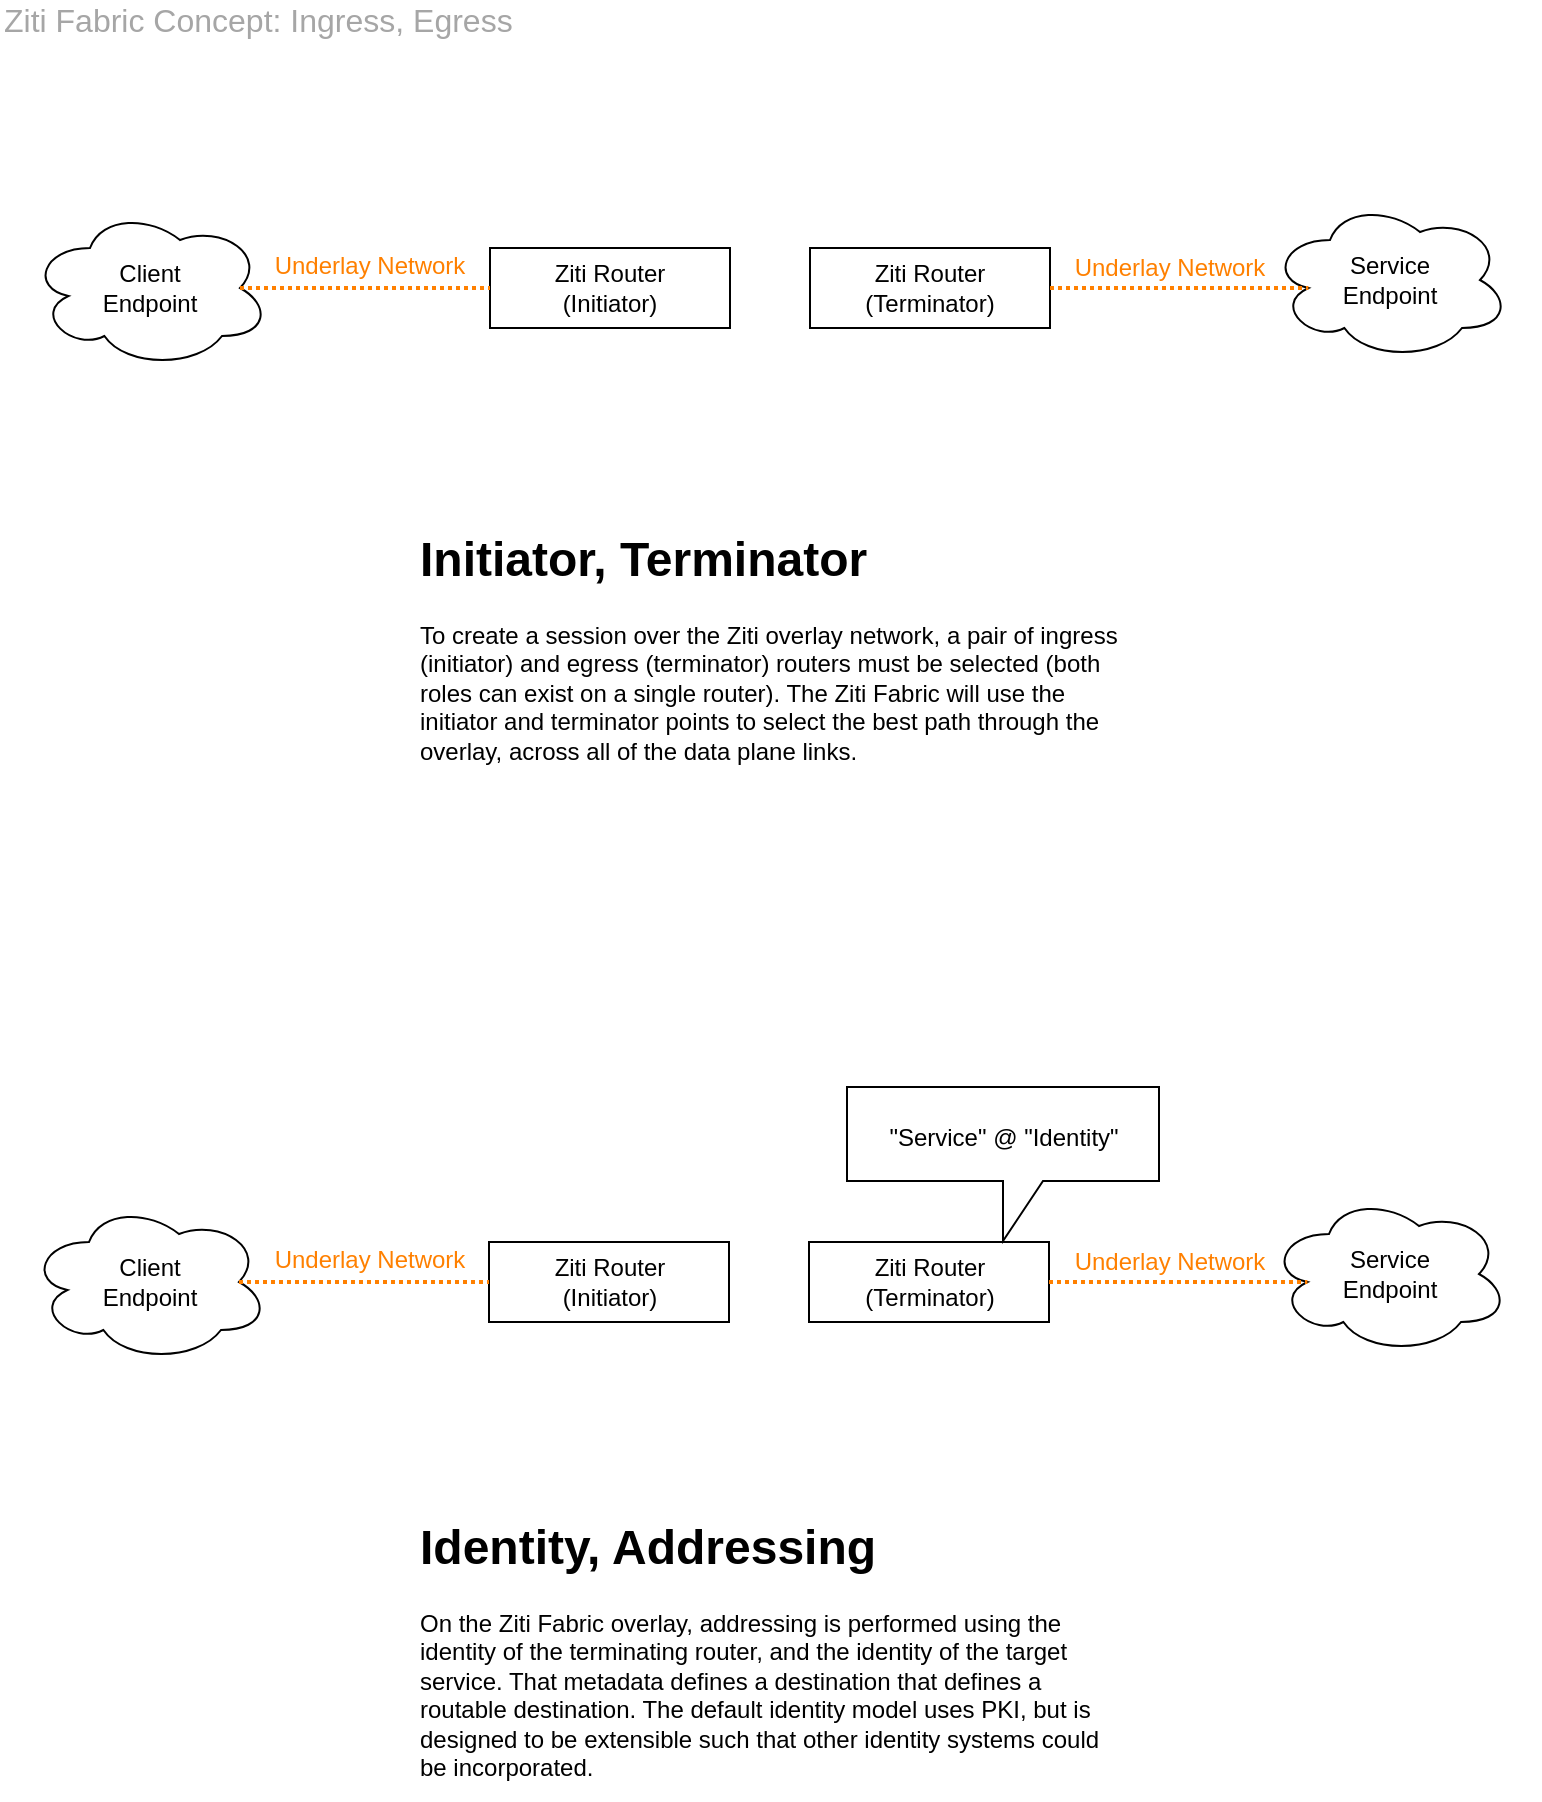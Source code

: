 <mxfile version="13.0.1" type="device"><diagram id="v3f4W1IvNo0uTQD6cOoc" name="Page-1"><mxGraphModel dx="1102" dy="1023" grid="1" gridSize="10" guides="1" tooltips="1" connect="1" arrows="1" fold="1" page="1" pageScale="1" pageWidth="850" pageHeight="1100" math="0" shadow="0"><root><mxCell id="0"/><mxCell id="1" parent="0"/><mxCell id="1NlgD5k2mHTzI6lW9k19-1" value="&lt;span style=&quot;font-size: 16px&quot;&gt;Ziti Fabric Concept: Ingress, Egress&lt;br&gt;&lt;/span&gt;" style="text;html=1;strokeColor=none;fillColor=none;align=left;verticalAlign=middle;whiteSpace=wrap;rounded=0;fontColor=#A6A6A6;" parent="1" vertex="1"><mxGeometry x="40" y="20" width="770" height="20" as="geometry"/></mxCell><mxCell id="1NlgD5k2mHTzI6lW9k19-2" value="Ziti Router&lt;br&gt;(Initiator)" style="rounded=0;whiteSpace=wrap;html=1;" parent="1" vertex="1"><mxGeometry x="285" y="144" width="120" height="40" as="geometry"/></mxCell><mxCell id="1NlgD5k2mHTzI6lW9k19-3" value="Ziti Router&lt;br&gt;(Terminator)" style="rounded=0;whiteSpace=wrap;html=1;" parent="1" vertex="1"><mxGeometry x="445" y="144" width="120" height="40" as="geometry"/></mxCell><mxCell id="1NlgD5k2mHTzI6lW9k19-4" value="&lt;font color=&quot;#000000&quot;&gt;Service&lt;br&gt;Endpoint&lt;/font&gt;&lt;br&gt;" style="ellipse;shape=cloud;whiteSpace=wrap;html=1;fontColor=#82B366;" parent="1" vertex="1"><mxGeometry x="675" y="120" width="120" height="80" as="geometry"/></mxCell><mxCell id="1NlgD5k2mHTzI6lW9k19-5" value="&lt;font color=&quot;#000000&quot;&gt;Client&lt;br&gt;Endpoint&lt;/font&gt;&lt;br&gt;" style="ellipse;shape=cloud;whiteSpace=wrap;html=1;fontColor=#82B366;" parent="1" vertex="1"><mxGeometry x="55" y="124" width="120" height="80" as="geometry"/></mxCell><mxCell id="1NlgD5k2mHTzI6lW9k19-6" value="" style="endArrow=none;dashed=1;html=1;strokeColor=#FF8000;strokeWidth=2;fontColor=#82B366;exitX=0.875;exitY=0.5;exitDx=0;exitDy=0;exitPerimeter=0;entryX=0;entryY=0.5;entryDx=0;entryDy=0;dashPattern=1 1;" parent="1" source="1NlgD5k2mHTzI6lW9k19-5" target="1NlgD5k2mHTzI6lW9k19-2" edge="1"><mxGeometry width="50" height="50" relative="1" as="geometry"><mxPoint x="215" y="254" as="sourcePoint"/><mxPoint x="265" y="204" as="targetPoint"/></mxGeometry></mxCell><mxCell id="1NlgD5k2mHTzI6lW9k19-7" value="" style="endArrow=none;dashed=1;html=1;strokeColor=#FF8000;strokeWidth=2;fontColor=#82B366;exitX=1;exitY=0.5;exitDx=0;exitDy=0;entryX=0.16;entryY=0.55;entryDx=0;entryDy=0;dashPattern=1 1;entryPerimeter=0;" parent="1" source="1NlgD5k2mHTzI6lW9k19-3" target="1NlgD5k2mHTzI6lW9k19-4" edge="1"><mxGeometry width="50" height="50" relative="1" as="geometry"><mxPoint x="605" y="234" as="sourcePoint"/><mxPoint x="730" y="234" as="targetPoint"/></mxGeometry></mxCell><mxCell id="1NlgD5k2mHTzI6lW9k19-8" value="Underlay Network" style="text;html=1;align=center;verticalAlign=middle;whiteSpace=wrap;rounded=0;fontColor=#FF8000;" parent="1" vertex="1"><mxGeometry x="175" y="143" width="100" height="20" as="geometry"/></mxCell><mxCell id="1NlgD5k2mHTzI6lW9k19-9" value="Underlay Network" style="text;html=1;align=center;verticalAlign=middle;whiteSpace=wrap;rounded=0;fontColor=#FF8000;" parent="1" vertex="1"><mxGeometry x="575" y="144" width="100" height="20" as="geometry"/></mxCell><mxCell id="1NlgD5k2mHTzI6lW9k19-10" value="&lt;h1&gt;Initiator, Terminator&lt;/h1&gt;&lt;p&gt;To create a session over the Ziti overlay network, a pair of ingress (initiator) and egress (terminator) routers must be selected (both roles can exist on a single router). The Ziti Fabric will use the initiator and terminator points to select the best path through the overlay, across all of the data plane links.&lt;/p&gt;" style="text;html=1;strokeColor=none;fillColor=none;spacing=5;spacingTop=-20;whiteSpace=wrap;overflow=hidden;rounded=0;" parent="1" vertex="1"><mxGeometry x="245" y="280" width="360" height="130" as="geometry"/></mxCell><mxCell id="1NlgD5k2mHTzI6lW9k19-11" value="Ziti Router&lt;br&gt;(Initiator)" style="rounded=0;whiteSpace=wrap;html=1;" parent="1" vertex="1"><mxGeometry x="284.5" y="641" width="120" height="40" as="geometry"/></mxCell><mxCell id="1NlgD5k2mHTzI6lW9k19-12" value="Ziti Router&lt;br&gt;(Terminator)" style="rounded=0;whiteSpace=wrap;html=1;" parent="1" vertex="1"><mxGeometry x="444.5" y="641" width="120" height="40" as="geometry"/></mxCell><mxCell id="1NlgD5k2mHTzI6lW9k19-13" value="&lt;font color=&quot;#000000&quot;&gt;Service&lt;br&gt;Endpoint&lt;/font&gt;&lt;br&gt;" style="ellipse;shape=cloud;whiteSpace=wrap;html=1;fontColor=#82B366;" parent="1" vertex="1"><mxGeometry x="674.5" y="617" width="120" height="80" as="geometry"/></mxCell><mxCell id="1NlgD5k2mHTzI6lW9k19-14" value="&lt;font color=&quot;#000000&quot;&gt;Client&lt;br&gt;Endpoint&lt;/font&gt;&lt;br&gt;" style="ellipse;shape=cloud;whiteSpace=wrap;html=1;fontColor=#82B366;" parent="1" vertex="1"><mxGeometry x="54.5" y="621" width="120" height="80" as="geometry"/></mxCell><mxCell id="1NlgD5k2mHTzI6lW9k19-15" value="" style="endArrow=none;dashed=1;html=1;strokeColor=#FF8000;strokeWidth=2;fontColor=#82B366;exitX=0.875;exitY=0.5;exitDx=0;exitDy=0;exitPerimeter=0;entryX=0;entryY=0.5;entryDx=0;entryDy=0;dashPattern=1 1;" parent="1" source="1NlgD5k2mHTzI6lW9k19-14" target="1NlgD5k2mHTzI6lW9k19-11" edge="1"><mxGeometry width="50" height="50" relative="1" as="geometry"><mxPoint x="214.5" y="751" as="sourcePoint"/><mxPoint x="264.5" y="701" as="targetPoint"/></mxGeometry></mxCell><mxCell id="1NlgD5k2mHTzI6lW9k19-16" value="" style="endArrow=none;dashed=1;html=1;strokeColor=#FF8000;strokeWidth=2;fontColor=#82B366;exitX=1;exitY=0.5;exitDx=0;exitDy=0;entryX=0.16;entryY=0.55;entryDx=0;entryDy=0;dashPattern=1 1;entryPerimeter=0;" parent="1" source="1NlgD5k2mHTzI6lW9k19-12" target="1NlgD5k2mHTzI6lW9k19-13" edge="1"><mxGeometry width="50" height="50" relative="1" as="geometry"><mxPoint x="604.5" y="731" as="sourcePoint"/><mxPoint x="729.5" y="731" as="targetPoint"/></mxGeometry></mxCell><mxCell id="1NlgD5k2mHTzI6lW9k19-17" value="Underlay Network" style="text;html=1;align=center;verticalAlign=middle;whiteSpace=wrap;rounded=0;fontColor=#FF8000;" parent="1" vertex="1"><mxGeometry x="174.5" y="640" width="100" height="20" as="geometry"/></mxCell><mxCell id="1NlgD5k2mHTzI6lW9k19-18" value="Underlay Network" style="text;html=1;align=center;verticalAlign=middle;whiteSpace=wrap;rounded=0;fontColor=#FF8000;" parent="1" vertex="1"><mxGeometry x="574.5" y="641" width="100" height="20" as="geometry"/></mxCell><mxCell id="1NlgD5k2mHTzI6lW9k19-19" value="&lt;font style=&quot;font-size: 12px&quot;&gt;&quot;Service&quot; @ &quot;Identity&quot;&lt;/font&gt;&lt;br&gt;&lt;div style=&quot;text-align: left&quot;&gt;&lt;/div&gt;" style="shape=callout;whiteSpace=wrap;html=1;perimeter=calloutPerimeter;strokeWidth=1;fontSize=15;" parent="1" vertex="1"><mxGeometry x="463.5" y="563.5" width="156" height="77" as="geometry"/></mxCell><mxCell id="1NlgD5k2mHTzI6lW9k19-20" value="&lt;h1&gt;Identity, Addressing&lt;/h1&gt;&lt;p&gt;On the Ziti Fabric overlay, addressing is performed using the identity of the terminating router, and the identity of the target service. That metadata defines a destination that defines a routable destination. The default identity model uses PKI, but is designed to be extensible such that other identity systems could be incorporated.&lt;/p&gt;" style="text;html=1;strokeColor=none;fillColor=none;spacing=5;spacingTop=-20;whiteSpace=wrap;overflow=hidden;rounded=0;" parent="1" vertex="1"><mxGeometry x="244.5" y="773.5" width="360" height="146.5" as="geometry"/></mxCell></root></mxGraphModel></diagram></mxfile>